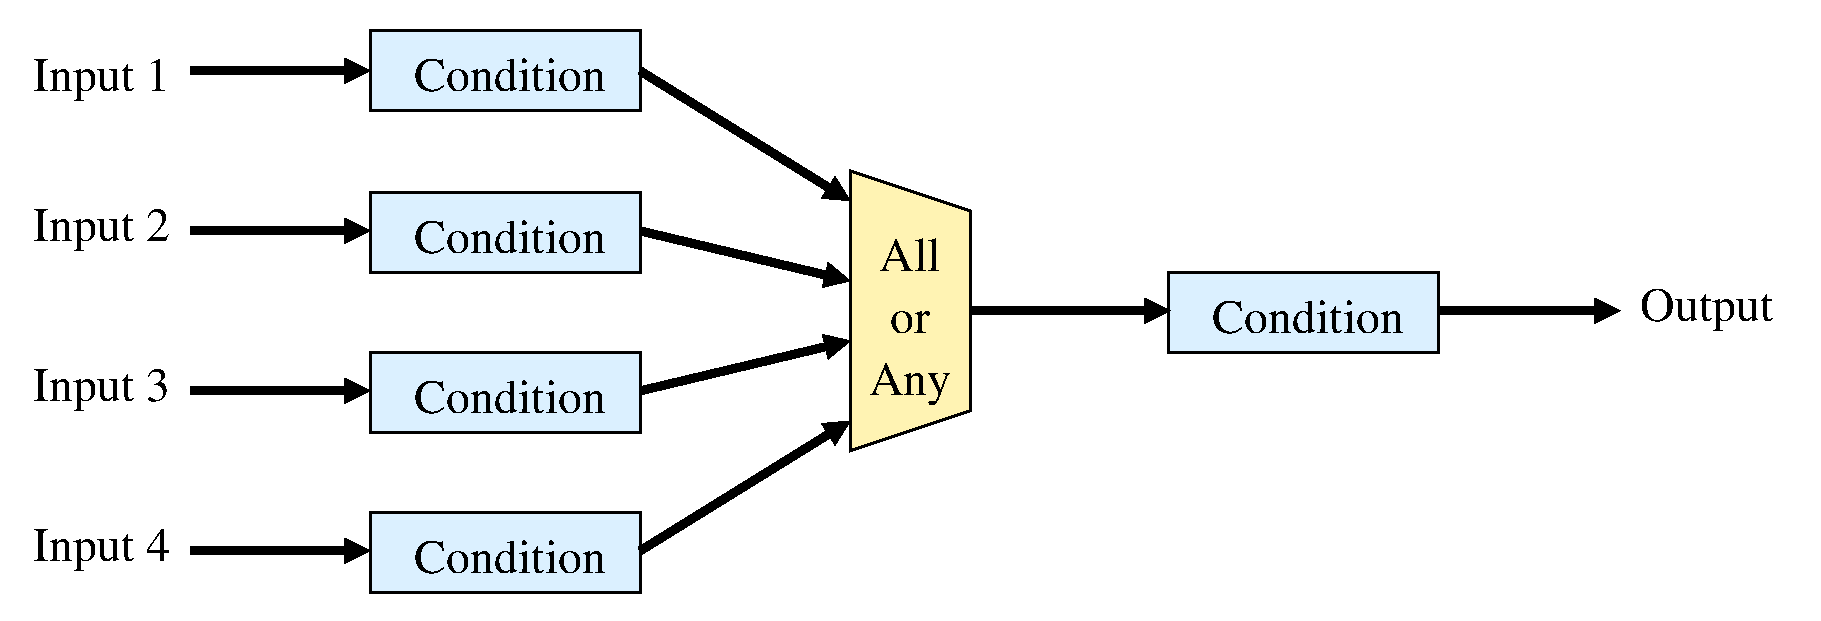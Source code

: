 #FIG 3.2  Produced by xfig version 3.2.7b
Landscape
Center
Inches
Letter
200.00
Single
-2
1200 2
6 2460 2310 4515 2940
2 2 0 2 0 11 51 -1 34 0.000 0 0 -1 0 0 5
	 2475 2325 4500 2325 4500 2925 2475 2925 2475 2325
4 1 0 50 -1 0 24 0.0000 4 270 1680 3525 2775 Condition\001
-6
6 6060 3360 6990 5490
2 3 0 2 0 31 51 -1 34 0.000 0 0 -1 0 0 5
	 6075 3375 6075 5475 6975 5175 6975 3675 6075 3375
4 1 0 50 -1 0 24 0.0000 4 285 540 6525 4125 All\001
4 1 0 50 -1 0 24 0.0000 4 180 345 6525 4590 or\001
4 1 0 50 -1 0 24 0.0000 4 360 720 6525 5055 Any\001
-6
6 8445 4125 10500 4755
2 2 0 2 0 11 51 -1 34 0.000 0 0 -1 0 0 5
	 8460 4140 10485 4140 10485 4740 8460 4740 8460 4140
4 1 0 50 -1 0 24 0.0000 4 270 1680 9510 4590 Condition\001
-6
6 2460 3525 4515 4155
2 2 0 2 0 11 51 -1 34 0.000 0 0 -1 0 0 5
	 2475 3540 4500 3540 4500 4140 2475 4140 2475 3540
4 1 0 50 -1 0 24 0.0000 4 270 1680 3525 3990 Condition\001
-6
6 2460 4725 4515 5355
2 2 0 2 0 11 51 -1 34 0.000 0 0 -1 0 0 5
	 2475 4740 4500 4740 4500 5340 2475 5340 2475 4740
4 1 0 50 -1 0 24 0.0000 4 270 1680 3525 5190 Condition\001
-6
6 2460 5925 4515 6555
2 2 0 2 0 11 51 -1 34 0.000 0 0 -1 0 0 5
	 2475 5940 4500 5940 4500 6540 2475 6540 2475 5940
4 1 0 50 -1 0 24 0.0000 4 270 1680 3525 6390 Condition\001
-6
2 1 0 5 0 7 50 -1 -1 0.000 0 0 -1 1 0 2
	1 1 1.00 180.00 180.00
	 10500 4425 11850 4425
2 1 0 5 0 7 50 -1 -1 0.000 0 0 -1 1 0 2
	1 1 1.00 180.00 180.00
	 1125 2625 2475 2625
2 1 0 5 0 7 50 -1 -1 0.000 0 0 -1 1 0 2
	1 1 1.00 180.00 180.00
	 1125 3825 2475 3825
2 1 0 5 0 7 50 -1 -1 0.000 0 0 -1 1 0 2
	1 1 1.00 180.00 180.00
	 1125 5025 2475 5025
2 1 0 5 0 7 50 -1 -1 0.000 0 0 -1 1 0 2
	1 1 1.00 180.00 180.00
	 1125 6225 2475 6225
2 1 0 5 0 7 50 -1 -1 0.000 0 0 -1 1 0 2
	1 1 1.00 180.00 180.00
	 6975 4425 8475 4425
2 1 0 5 0 7 50 -1 -1 0.000 0 0 -1 1 0 2
	1 1 1.00 180.00 180.00
	 4500 2625 6075 3600
2 1 0 5 0 7 50 -1 -1 0.000 0 0 -1 1 0 2
	1 1 1.00 180.00 180.00
	 4500 3825 6075 4200
2 1 0 5 0 7 50 -1 -1 0.000 0 0 -1 1 0 2
	1 1 1.00 180.00 180.00
	 4500 5025 6075 4650
2 1 0 5 0 7 50 -1 -1 0.000 0 0 -1 1 0 2
	1 1 1.00 180.00 180.00
	 4500 6225 6075 5250
2 2 0 0 7 7 50 -1 -1 0.000 0 0 -1 0 0 5
	 -300 2100 13350 2100 13350 6750 -300 6750 -300 2100
4 2 0 50 -1 0 24 0.0000 4 360 1200 975 2775 Input 1\001
4 2 0 50 -1 0 24 0.0000 4 360 1200 975 6300 Input 4\001
4 2 0 50 -1 0 24 0.0000 4 360 1200 975 5100 Input 3\001
4 0 0 50 -1 0 24 0.0000 4 360 1170 12000 4500 Output\001
4 2 0 50 -1 0 24 0.0000 4 360 1200 975 3900 Input 2\001
